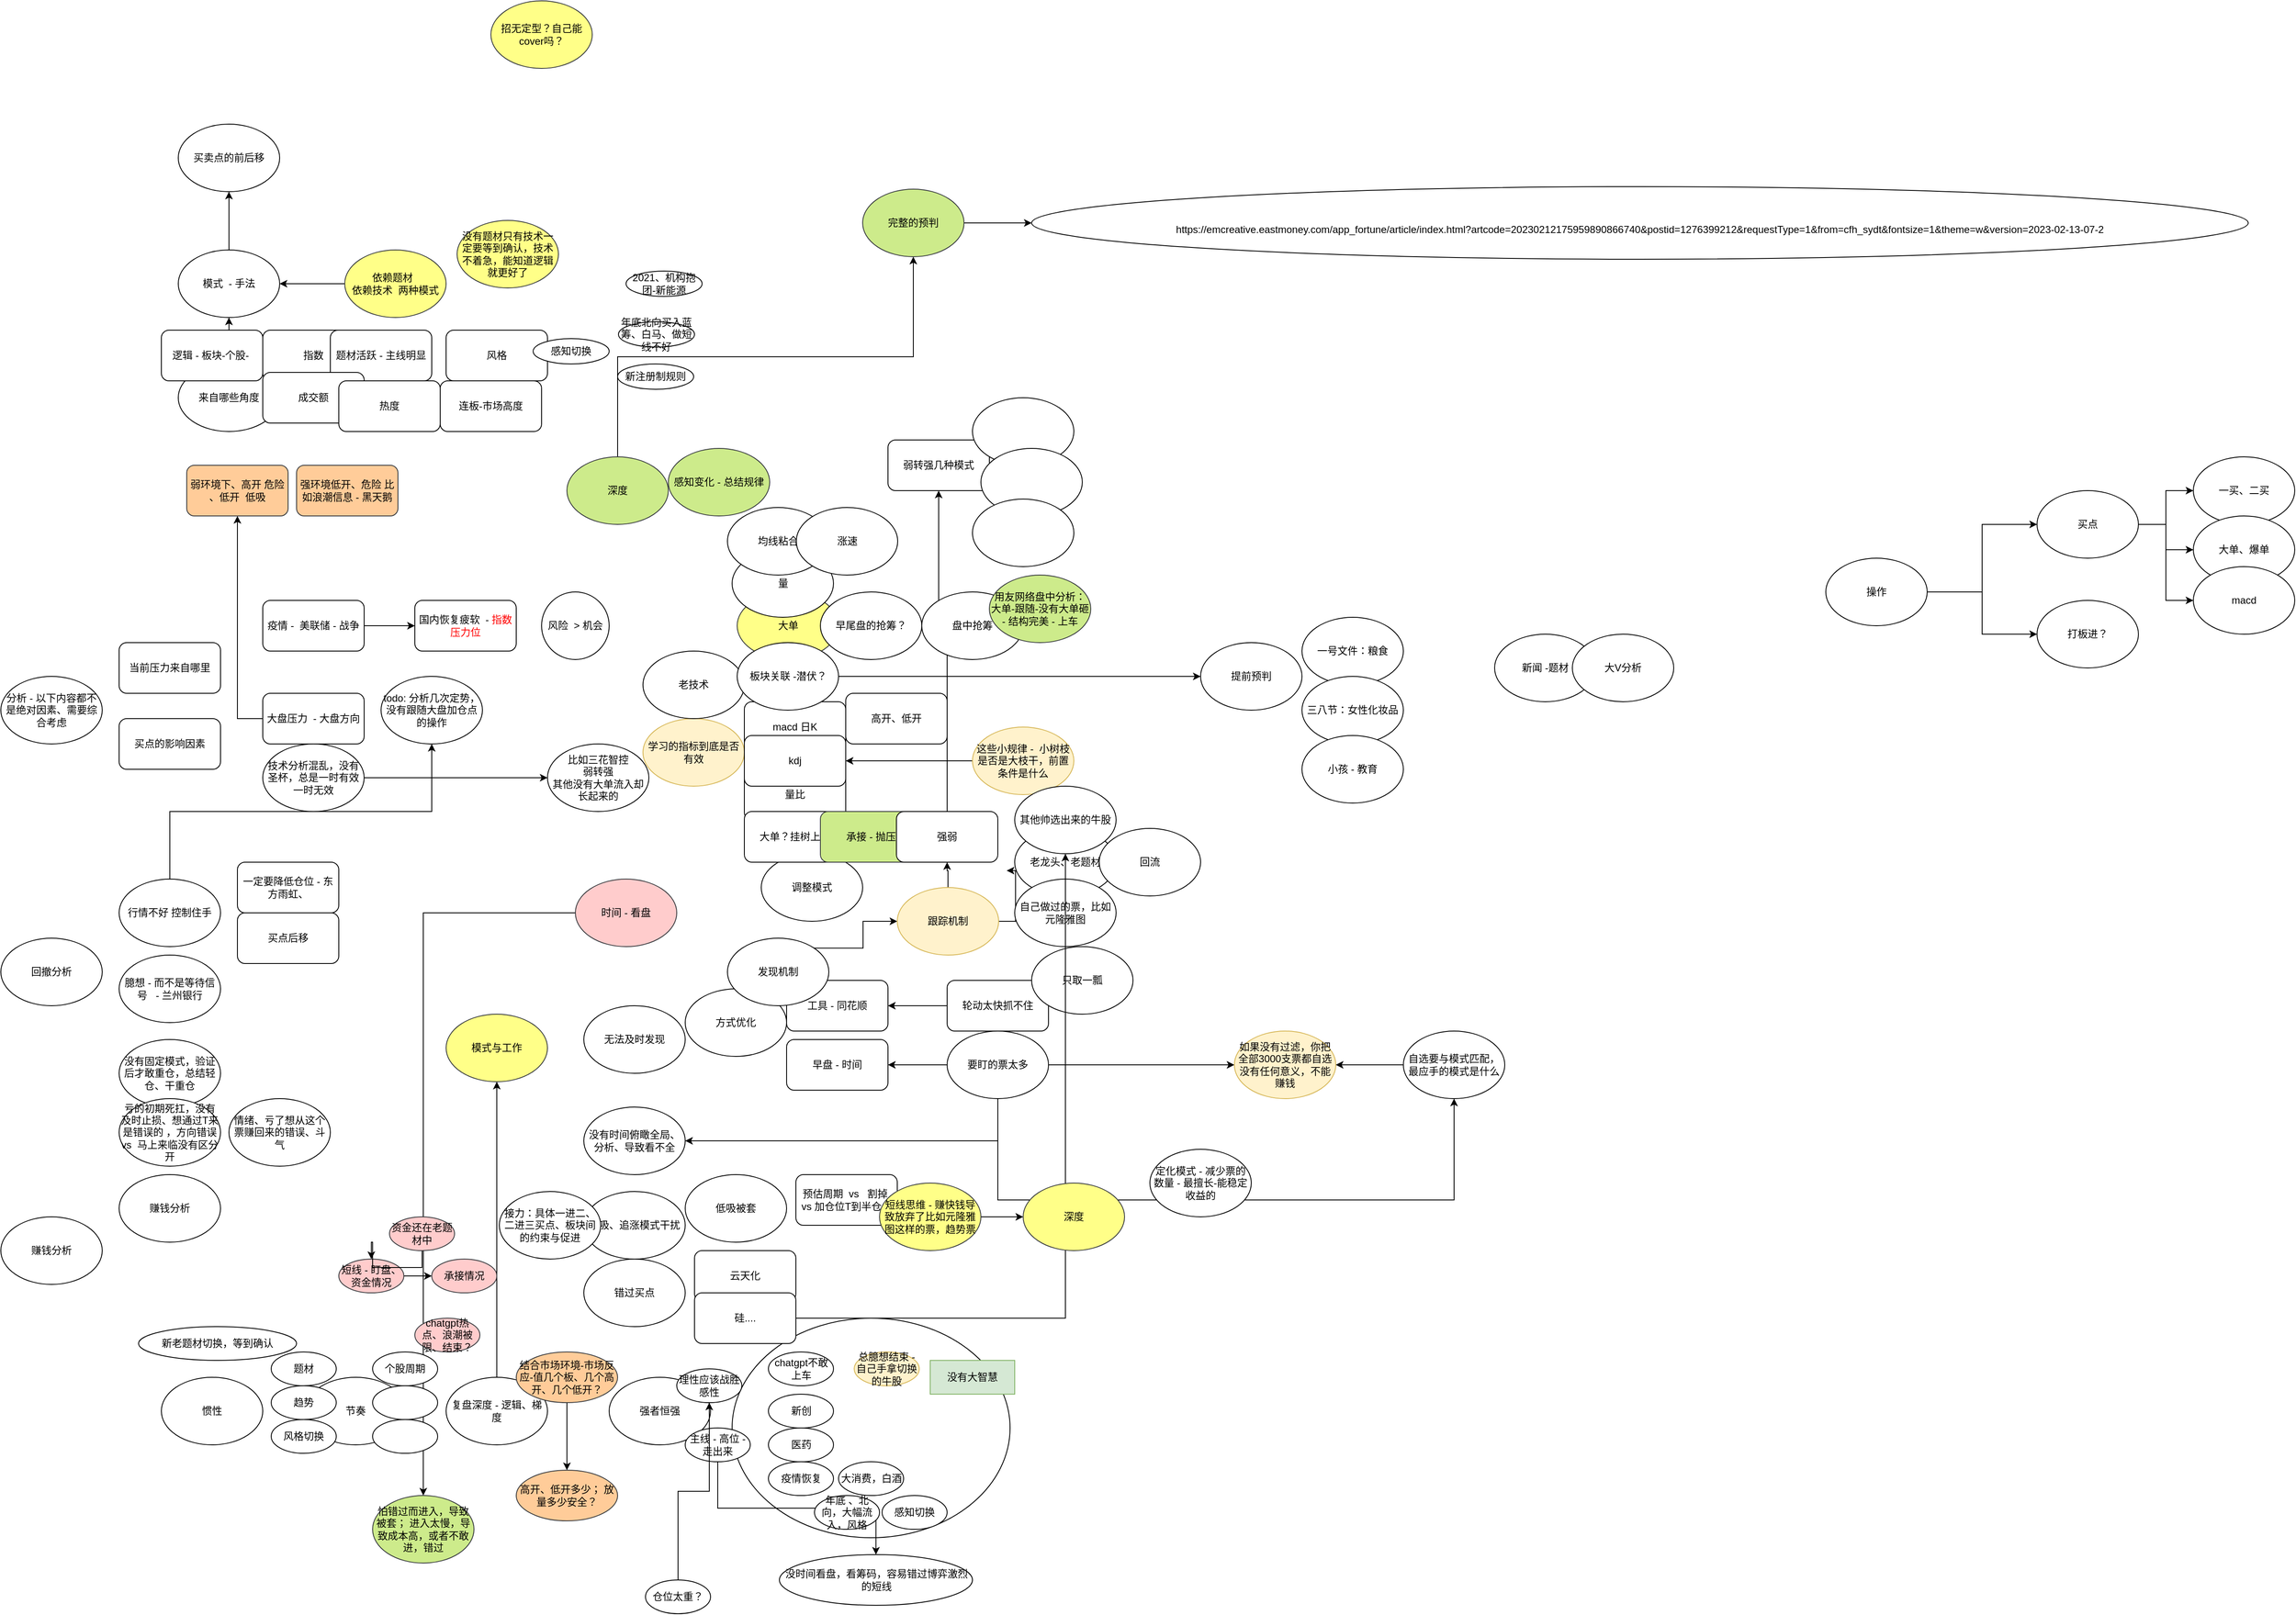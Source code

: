 <mxfile version="21.0.2" type="github">
  <diagram name="第 1 页" id="xATeJDS6ImTI5s4wcXWG">
    <mxGraphModel dx="1501" dy="1971" grid="1" gridSize="10" guides="1" tooltips="1" connect="1" arrows="1" fold="1" page="1" pageScale="1" pageWidth="827" pageHeight="1169" math="0" shadow="0">
      <root>
        <mxCell id="0" />
        <mxCell id="1" parent="0" />
        <mxCell id="1Og0T00IHUKX8OhshonG-95" value="" style="ellipse;whiteSpace=wrap;html=1;" vertex="1" parent="1">
          <mxGeometry x="1045.5" y="790" width="329" height="260" as="geometry" />
        </mxCell>
        <mxCell id="1Og0T00IHUKX8OhshonG-1" value="回撤分析" style="ellipse;whiteSpace=wrap;html=1;" vertex="1" parent="1">
          <mxGeometry x="180" y="340" width="120" height="80" as="geometry" />
        </mxCell>
        <mxCell id="1Og0T00IHUKX8OhshonG-2" value="赚钱分析" style="ellipse;whiteSpace=wrap;html=1;" vertex="1" parent="1">
          <mxGeometry x="180" y="670" width="120" height="80" as="geometry" />
        </mxCell>
        <mxCell id="1Og0T00IHUKX8OhshonG-31" style="edgeStyle=orthogonalEdgeStyle;rounded=0;orthogonalLoop=1;jettySize=auto;html=1;exitX=0.5;exitY=0;exitDx=0;exitDy=0;" edge="1" parent="1" source="1Og0T00IHUKX8OhshonG-3" target="1Og0T00IHUKX8OhshonG-30">
          <mxGeometry relative="1" as="geometry" />
        </mxCell>
        <mxCell id="1Og0T00IHUKX8OhshonG-3" value="行情不好 控制住手" style="ellipse;whiteSpace=wrap;html=1;" vertex="1" parent="1">
          <mxGeometry x="320" y="270" width="120" height="80" as="geometry" />
        </mxCell>
        <mxCell id="1Og0T00IHUKX8OhshonG-4" value="臆想 - 而不是等待信号&amp;nbsp; &amp;nbsp;- 兰州银行" style="ellipse;whiteSpace=wrap;html=1;" vertex="1" parent="1">
          <mxGeometry x="320" y="360" width="120" height="80" as="geometry" />
        </mxCell>
        <mxCell id="1Og0T00IHUKX8OhshonG-5" value="没有固定模式，验证后才敢重仓，总结轻仓、干重仓" style="ellipse;whiteSpace=wrap;html=1;" vertex="1" parent="1">
          <mxGeometry x="320" y="460" width="120" height="80" as="geometry" />
        </mxCell>
        <mxCell id="1Og0T00IHUKX8OhshonG-6" value="一定要降低仓位 - 东方雨虹、" style="rounded=1;whiteSpace=wrap;html=1;" vertex="1" parent="1">
          <mxGeometry x="460" y="250" width="120" height="60" as="geometry" />
        </mxCell>
        <mxCell id="1Og0T00IHUKX8OhshonG-7" value="买点后移" style="rounded=1;whiteSpace=wrap;html=1;" vertex="1" parent="1">
          <mxGeometry x="460" y="310" width="120" height="60" as="geometry" />
        </mxCell>
        <mxCell id="1Og0T00IHUKX8OhshonG-8" value="模式与工作" style="ellipse;whiteSpace=wrap;html=1;fillColor=#ffff88;strokeColor=#36393d;" vertex="1" parent="1">
          <mxGeometry x="707" y="430" width="120" height="80" as="geometry" />
        </mxCell>
        <mxCell id="1Og0T00IHUKX8OhshonG-148" style="edgeStyle=orthogonalEdgeStyle;rounded=0;orthogonalLoop=1;jettySize=auto;html=1;exitX=0;exitY=0.5;exitDx=0;exitDy=0;" edge="1" parent="1" source="1Og0T00IHUKX8OhshonG-9" target="1Og0T00IHUKX8OhshonG-147">
          <mxGeometry relative="1" as="geometry" />
        </mxCell>
        <mxCell id="1Og0T00IHUKX8OhshonG-9" value="时间 - 看盘" style="ellipse;whiteSpace=wrap;html=1;fillColor=#ffcccc;strokeColor=#36393d;" vertex="1" parent="1">
          <mxGeometry x="860" y="270" width="120" height="80" as="geometry" />
        </mxCell>
        <mxCell id="1Og0T00IHUKX8OhshonG-10" value="无法及时发现" style="ellipse;whiteSpace=wrap;html=1;" vertex="1" parent="1">
          <mxGeometry x="870" y="420" width="120" height="80" as="geometry" />
        </mxCell>
        <mxCell id="1Og0T00IHUKX8OhshonG-11" value="调整模式" style="ellipse;whiteSpace=wrap;html=1;" vertex="1" parent="1">
          <mxGeometry x="1080" y="240" width="120" height="80" as="geometry" />
        </mxCell>
        <mxCell id="1Og0T00IHUKX8OhshonG-12" value="方式优化" style="ellipse;whiteSpace=wrap;html=1;" vertex="1" parent="1">
          <mxGeometry x="990" y="400" width="120" height="80" as="geometry" />
        </mxCell>
        <mxCell id="1Og0T00IHUKX8OhshonG-13" value="工具 - 同花顺" style="rounded=1;whiteSpace=wrap;html=1;" vertex="1" parent="1">
          <mxGeometry x="1110" y="390" width="120" height="60" as="geometry" />
        </mxCell>
        <mxCell id="1Og0T00IHUKX8OhshonG-14" value="早盘 - 时间" style="rounded=1;whiteSpace=wrap;html=1;" vertex="1" parent="1">
          <mxGeometry x="1110" y="460" width="120" height="60" as="geometry" />
        </mxCell>
        <mxCell id="1Og0T00IHUKX8OhshonG-16" value="低吸、追涨模式干扰" style="ellipse;whiteSpace=wrap;html=1;" vertex="1" parent="1">
          <mxGeometry x="870" y="640" width="120" height="80" as="geometry" />
        </mxCell>
        <mxCell id="1Og0T00IHUKX8OhshonG-17" value="低吸被套" style="ellipse;whiteSpace=wrap;html=1;" vertex="1" parent="1">
          <mxGeometry x="990" y="620" width="120" height="80" as="geometry" />
        </mxCell>
        <mxCell id="1Og0T00IHUKX8OhshonG-18" value="预估周期&amp;nbsp; vs&amp;nbsp; &amp;nbsp;割掉&amp;nbsp; vs 加仓位T到半仓？" style="rounded=1;whiteSpace=wrap;html=1;" vertex="1" parent="1">
          <mxGeometry x="1121" y="620" width="120" height="60" as="geometry" />
        </mxCell>
        <mxCell id="1Og0T00IHUKX8OhshonG-19" value="赚钱分析" style="ellipse;whiteSpace=wrap;html=1;" vertex="1" parent="1">
          <mxGeometry x="320" y="620" width="120" height="80" as="geometry" />
        </mxCell>
        <mxCell id="1Og0T00IHUKX8OhshonG-20" value="分析 - 以下内容都不是绝对因素、需要综合考虑" style="ellipse;whiteSpace=wrap;html=1;" vertex="1" parent="1">
          <mxGeometry x="180" y="30" width="120" height="80" as="geometry" />
        </mxCell>
        <mxCell id="1Og0T00IHUKX8OhshonG-21" value="当前压力来自哪里" style="rounded=1;whiteSpace=wrap;html=1;" vertex="1" parent="1">
          <mxGeometry x="320" y="-10" width="120" height="60" as="geometry" />
        </mxCell>
        <mxCell id="1Og0T00IHUKX8OhshonG-24" style="edgeStyle=orthogonalEdgeStyle;rounded=0;orthogonalLoop=1;jettySize=auto;html=1;exitX=1;exitY=0.5;exitDx=0;exitDy=0;entryX=0;entryY=0.5;entryDx=0;entryDy=0;" edge="1" parent="1" source="1Og0T00IHUKX8OhshonG-22" target="1Og0T00IHUKX8OhshonG-23">
          <mxGeometry relative="1" as="geometry" />
        </mxCell>
        <mxCell id="1Og0T00IHUKX8OhshonG-22" value="疫情 -&amp;nbsp; 美联储 - 战争" style="rounded=1;whiteSpace=wrap;html=1;" vertex="1" parent="1">
          <mxGeometry x="490" y="-60" width="120" height="60" as="geometry" />
        </mxCell>
        <mxCell id="1Og0T00IHUKX8OhshonG-23" value="国内恢复疲软&amp;nbsp; - &lt;font color=&quot;#ff0000&quot;&gt;指数压力位&lt;/font&gt;" style="rounded=1;whiteSpace=wrap;html=1;" vertex="1" parent="1">
          <mxGeometry x="670" y="-60" width="120" height="60" as="geometry" />
        </mxCell>
        <mxCell id="1Og0T00IHUKX8OhshonG-26" value="风险&amp;nbsp; &amp;gt; 机会" style="ellipse;whiteSpace=wrap;html=1;aspect=fixed;" vertex="1" parent="1">
          <mxGeometry x="820" y="-70" width="80" height="80" as="geometry" />
        </mxCell>
        <mxCell id="1Og0T00IHUKX8OhshonG-27" value="买点的影响因素" style="rounded=1;whiteSpace=wrap;html=1;" vertex="1" parent="1">
          <mxGeometry x="320" y="80" width="120" height="60" as="geometry" />
        </mxCell>
        <mxCell id="1Og0T00IHUKX8OhshonG-109" style="edgeStyle=orthogonalEdgeStyle;rounded=0;orthogonalLoop=1;jettySize=auto;html=1;exitX=0;exitY=0.5;exitDx=0;exitDy=0;" edge="1" parent="1" source="1Og0T00IHUKX8OhshonG-29" target="1Og0T00IHUKX8OhshonG-108">
          <mxGeometry relative="1" as="geometry" />
        </mxCell>
        <mxCell id="1Og0T00IHUKX8OhshonG-29" value="大盘压力&amp;nbsp; - 大盘方向" style="rounded=1;whiteSpace=wrap;html=1;" vertex="1" parent="1">
          <mxGeometry x="490" y="50" width="120" height="60" as="geometry" />
        </mxCell>
        <mxCell id="1Og0T00IHUKX8OhshonG-30" value="todo: 分析几次定势，没有跟随大盘加仓点的操作" style="ellipse;whiteSpace=wrap;html=1;" vertex="1" parent="1">
          <mxGeometry x="630" y="30" width="120" height="80" as="geometry" />
        </mxCell>
        <mxCell id="1Og0T00IHUKX8OhshonG-32" value="惯性" style="ellipse;whiteSpace=wrap;html=1;" vertex="1" parent="1">
          <mxGeometry x="370" y="860" width="120" height="80" as="geometry" />
        </mxCell>
        <mxCell id="1Og0T00IHUKX8OhshonG-33" value="节奏" style="ellipse;whiteSpace=wrap;html=1;" vertex="1" parent="1">
          <mxGeometry x="540" y="860" width="120" height="80" as="geometry" />
        </mxCell>
        <mxCell id="1Og0T00IHUKX8OhshonG-35" style="edgeStyle=orthogonalEdgeStyle;rounded=0;orthogonalLoop=1;jettySize=auto;html=1;exitX=0.5;exitY=0;exitDx=0;exitDy=0;" edge="1" parent="1" source="1Og0T00IHUKX8OhshonG-34" target="1Og0T00IHUKX8OhshonG-8">
          <mxGeometry relative="1" as="geometry" />
        </mxCell>
        <mxCell id="1Og0T00IHUKX8OhshonG-34" value="复盘深度 - 逻辑、梯度" style="ellipse;whiteSpace=wrap;html=1;" vertex="1" parent="1">
          <mxGeometry x="707" y="860" width="120" height="80" as="geometry" />
        </mxCell>
        <mxCell id="1Og0T00IHUKX8OhshonG-37" style="edgeStyle=orthogonalEdgeStyle;rounded=0;orthogonalLoop=1;jettySize=auto;html=1;exitX=0;exitY=0.5;exitDx=0;exitDy=0;" edge="1" parent="1" source="1Og0T00IHUKX8OhshonG-36" target="1Og0T00IHUKX8OhshonG-13">
          <mxGeometry relative="1" as="geometry" />
        </mxCell>
        <mxCell id="1Og0T00IHUKX8OhshonG-36" value="轮动太快抓不住" style="rounded=1;whiteSpace=wrap;html=1;" vertex="1" parent="1">
          <mxGeometry x="1300" y="390" width="120" height="60" as="geometry" />
        </mxCell>
        <mxCell id="1Og0T00IHUKX8OhshonG-38" value="只取一瓢" style="ellipse;whiteSpace=wrap;html=1;" vertex="1" parent="1">
          <mxGeometry x="1400" y="350" width="120" height="80" as="geometry" />
        </mxCell>
        <mxCell id="1Og0T00IHUKX8OhshonG-39" value="强者恒强" style="ellipse;whiteSpace=wrap;html=1;" vertex="1" parent="1">
          <mxGeometry x="900" y="860" width="120" height="80" as="geometry" />
        </mxCell>
        <mxCell id="1Og0T00IHUKX8OhshonG-41" value="题材" style="ellipse;whiteSpace=wrap;html=1;" vertex="1" parent="1">
          <mxGeometry x="500" y="830" width="77" height="40" as="geometry" />
        </mxCell>
        <mxCell id="1Og0T00IHUKX8OhshonG-42" value="趋势" style="ellipse;whiteSpace=wrap;html=1;" vertex="1" parent="1">
          <mxGeometry x="500" y="870" width="77" height="40" as="geometry" />
        </mxCell>
        <mxCell id="1Og0T00IHUKX8OhshonG-43" value="风格切换" style="ellipse;whiteSpace=wrap;html=1;" vertex="1" parent="1">
          <mxGeometry x="500" y="910" width="77" height="40" as="geometry" />
        </mxCell>
        <mxCell id="1Og0T00IHUKX8OhshonG-44" value="个股周期" style="ellipse;whiteSpace=wrap;html=1;" vertex="1" parent="1">
          <mxGeometry x="620" y="830" width="77" height="40" as="geometry" />
        </mxCell>
        <mxCell id="1Og0T00IHUKX8OhshonG-45" value="" style="ellipse;whiteSpace=wrap;html=1;" vertex="1" parent="1">
          <mxGeometry x="620" y="870" width="77" height="40" as="geometry" />
        </mxCell>
        <mxCell id="1Og0T00IHUKX8OhshonG-46" value="" style="ellipse;whiteSpace=wrap;html=1;" vertex="1" parent="1">
          <mxGeometry x="620" y="910" width="77" height="40" as="geometry" />
        </mxCell>
        <mxCell id="1Og0T00IHUKX8OhshonG-47" value="没有时间俯瞰全局、分析、导致看不全" style="ellipse;whiteSpace=wrap;html=1;" vertex="1" parent="1">
          <mxGeometry x="870" y="540" width="120" height="80" as="geometry" />
        </mxCell>
        <mxCell id="1Og0T00IHUKX8OhshonG-48" value="亏的初期死扛，没有及时止损、想通过T来是错误的 ，方向错误 vs&amp;nbsp; 马上来临没有区分开" style="ellipse;whiteSpace=wrap;html=1;" vertex="1" parent="1">
          <mxGeometry x="320" y="530" width="120" height="80" as="geometry" />
        </mxCell>
        <mxCell id="1Og0T00IHUKX8OhshonG-49" value="情绪、亏了想从这个票赚回来的错误、斗气" style="ellipse;whiteSpace=wrap;html=1;" vertex="1" parent="1">
          <mxGeometry x="450" y="530" width="120" height="80" as="geometry" />
        </mxCell>
        <mxCell id="1Og0T00IHUKX8OhshonG-54" style="edgeStyle=orthogonalEdgeStyle;rounded=0;orthogonalLoop=1;jettySize=auto;html=1;exitX=1;exitY=0.5;exitDx=0;exitDy=0;" edge="1" parent="1" source="1Og0T00IHUKX8OhshonG-52" target="1Og0T00IHUKX8OhshonG-53">
          <mxGeometry relative="1" as="geometry" />
        </mxCell>
        <mxCell id="1Og0T00IHUKX8OhshonG-52" value="技术分析混乱，没有圣杯，总是一时有效一时无效" style="ellipse;whiteSpace=wrap;html=1;" vertex="1" parent="1">
          <mxGeometry x="490" y="110" width="120" height="80" as="geometry" />
        </mxCell>
        <mxCell id="1Og0T00IHUKX8OhshonG-53" value="比如三花智控&lt;br&gt;弱转强&lt;br&gt;其他没有大单流入却长起来的" style="ellipse;whiteSpace=wrap;html=1;" vertex="1" parent="1">
          <mxGeometry x="827" y="110" width="120" height="80" as="geometry" />
        </mxCell>
        <mxCell id="1Og0T00IHUKX8OhshonG-57" style="edgeStyle=orthogonalEdgeStyle;rounded=0;orthogonalLoop=1;jettySize=auto;html=1;exitX=0;exitY=0.5;exitDx=0;exitDy=0;" edge="1" parent="1" source="1Og0T00IHUKX8OhshonG-56" target="1Og0T00IHUKX8OhshonG-14">
          <mxGeometry relative="1" as="geometry" />
        </mxCell>
        <mxCell id="1Og0T00IHUKX8OhshonG-58" style="edgeStyle=orthogonalEdgeStyle;rounded=0;orthogonalLoop=1;jettySize=auto;html=1;exitX=0.5;exitY=1;exitDx=0;exitDy=0;entryX=1;entryY=0.5;entryDx=0;entryDy=0;" edge="1" parent="1" source="1Og0T00IHUKX8OhshonG-56" target="1Og0T00IHUKX8OhshonG-47">
          <mxGeometry relative="1" as="geometry" />
        </mxCell>
        <mxCell id="1Og0T00IHUKX8OhshonG-63" style="edgeStyle=orthogonalEdgeStyle;rounded=0;orthogonalLoop=1;jettySize=auto;html=1;exitX=1;exitY=0.5;exitDx=0;exitDy=0;" edge="1" parent="1" source="1Og0T00IHUKX8OhshonG-56" target="1Og0T00IHUKX8OhshonG-60">
          <mxGeometry relative="1" as="geometry" />
        </mxCell>
        <mxCell id="1Og0T00IHUKX8OhshonG-65" style="edgeStyle=orthogonalEdgeStyle;rounded=0;orthogonalLoop=1;jettySize=auto;html=1;exitX=0.5;exitY=1;exitDx=0;exitDy=0;entryX=0.5;entryY=1;entryDx=0;entryDy=0;" edge="1" parent="1" source="1Og0T00IHUKX8OhshonG-56" target="1Og0T00IHUKX8OhshonG-61">
          <mxGeometry relative="1" as="geometry">
            <Array as="points">
              <mxPoint x="1360" y="650" />
              <mxPoint x="1900" y="650" />
            </Array>
          </mxGeometry>
        </mxCell>
        <mxCell id="1Og0T00IHUKX8OhshonG-56" value="要盯的票太多" style="ellipse;whiteSpace=wrap;html=1;" vertex="1" parent="1">
          <mxGeometry x="1300" y="450" width="120" height="80" as="geometry" />
        </mxCell>
        <mxCell id="1Og0T00IHUKX8OhshonG-60" value="如果没有过滤，你把全部3000支票都自选没有任何意义，不能赚钱" style="ellipse;whiteSpace=wrap;html=1;strokeColor=#d6b656;fillColor=#fff2cc;" vertex="1" parent="1">
          <mxGeometry x="1640" y="450" width="120" height="80" as="geometry" />
        </mxCell>
        <mxCell id="1Og0T00IHUKX8OhshonG-62" style="edgeStyle=orthogonalEdgeStyle;rounded=0;orthogonalLoop=1;jettySize=auto;html=1;exitX=0;exitY=0.5;exitDx=0;exitDy=0;" edge="1" parent="1" source="1Og0T00IHUKX8OhshonG-61" target="1Og0T00IHUKX8OhshonG-60">
          <mxGeometry relative="1" as="geometry" />
        </mxCell>
        <mxCell id="1Og0T00IHUKX8OhshonG-61" value="自选要与模式匹配，最应手的模式是什么" style="ellipse;whiteSpace=wrap;html=1;" vertex="1" parent="1">
          <mxGeometry x="1840" y="450" width="120" height="80" as="geometry" />
        </mxCell>
        <mxCell id="1Og0T00IHUKX8OhshonG-68" value="定化模式 - 减少票的数量 - 最擅长-能稳定收益的" style="ellipse;whiteSpace=wrap;html=1;" vertex="1" parent="1">
          <mxGeometry x="1540" y="590" width="120" height="80" as="geometry" />
        </mxCell>
        <mxCell id="1Og0T00IHUKX8OhshonG-69" value="学习的指标到底是否有效" style="ellipse;whiteSpace=wrap;html=1;fillColor=#fff2cc;strokeColor=#d6b656;" vertex="1" parent="1">
          <mxGeometry x="940" y="80" width="120" height="80" as="geometry" />
        </mxCell>
        <mxCell id="1Og0T00IHUKX8OhshonG-70" value="macd 日K" style="rounded=1;whiteSpace=wrap;html=1;" vertex="1" parent="1">
          <mxGeometry x="1060" y="60" width="120" height="60" as="geometry" />
        </mxCell>
        <mxCell id="1Og0T00IHUKX8OhshonG-71" value="量比" style="rounded=1;whiteSpace=wrap;html=1;" vertex="1" parent="1">
          <mxGeometry x="1060" y="140" width="120" height="60" as="geometry" />
        </mxCell>
        <mxCell id="1Og0T00IHUKX8OhshonG-72" value="kdj" style="rounded=1;whiteSpace=wrap;html=1;" vertex="1" parent="1">
          <mxGeometry x="1060" y="100" width="120" height="60" as="geometry" />
        </mxCell>
        <mxCell id="1Og0T00IHUKX8OhshonG-74" style="edgeStyle=orthogonalEdgeStyle;rounded=0;orthogonalLoop=1;jettySize=auto;html=1;exitX=0;exitY=0.5;exitDx=0;exitDy=0;" edge="1" parent="1" source="1Og0T00IHUKX8OhshonG-73" target="1Og0T00IHUKX8OhshonG-72">
          <mxGeometry relative="1" as="geometry" />
        </mxCell>
        <mxCell id="1Og0T00IHUKX8OhshonG-73" value="这些小规律 -&amp;nbsp; 小树枝 是否是大枝干，前置条件是什么" style="ellipse;whiteSpace=wrap;html=1;fillColor=#fff2cc;strokeColor=#d6b656;" vertex="1" parent="1">
          <mxGeometry x="1330" y="90" width="120" height="80" as="geometry" />
        </mxCell>
        <mxCell id="1Og0T00IHUKX8OhshonG-75" value="理性应该战胜感性" style="ellipse;whiteSpace=wrap;html=1;" vertex="1" parent="1">
          <mxGeometry x="980" y="850" width="77" height="40" as="geometry" />
        </mxCell>
        <mxCell id="1Og0T00IHUKX8OhshonG-76" value="chatgpt不敢上车" style="ellipse;whiteSpace=wrap;html=1;" vertex="1" parent="1">
          <mxGeometry x="1088.5" y="830" width="77" height="40" as="geometry" />
        </mxCell>
        <mxCell id="1Og0T00IHUKX8OhshonG-77" value="总臆想结束 - 自己手拿切换的牛股" style="ellipse;whiteSpace=wrap;html=1;fillColor=#fff2cc;strokeColor=#d6b656;" vertex="1" parent="1">
          <mxGeometry x="1190" y="830" width="77" height="40" as="geometry" />
        </mxCell>
        <mxCell id="1Og0T00IHUKX8OhshonG-78" value="新创" style="ellipse;whiteSpace=wrap;html=1;" vertex="1" parent="1">
          <mxGeometry x="1088.5" y="880" width="77" height="40" as="geometry" />
        </mxCell>
        <mxCell id="1Og0T00IHUKX8OhshonG-81" style="edgeStyle=orthogonalEdgeStyle;rounded=0;orthogonalLoop=1;jettySize=auto;html=1;exitX=1;exitY=0;exitDx=0;exitDy=0;" edge="1" parent="1" source="1Og0T00IHUKX8OhshonG-79" target="1Og0T00IHUKX8OhshonG-80">
          <mxGeometry relative="1" as="geometry" />
        </mxCell>
        <mxCell id="1Og0T00IHUKX8OhshonG-79" value="发现机制" style="ellipse;whiteSpace=wrap;html=1;" vertex="1" parent="1">
          <mxGeometry x="1040" y="340" width="120" height="80" as="geometry" />
        </mxCell>
        <mxCell id="1Og0T00IHUKX8OhshonG-84" style="edgeStyle=orthogonalEdgeStyle;rounded=0;orthogonalLoop=1;jettySize=auto;html=1;exitX=1;exitY=0.5;exitDx=0;exitDy=0;" edge="1" parent="1" source="1Og0T00IHUKX8OhshonG-80">
          <mxGeometry relative="1" as="geometry">
            <mxPoint x="1370" y="260" as="targetPoint" />
          </mxGeometry>
        </mxCell>
        <mxCell id="1Og0T00IHUKX8OhshonG-129" value="" style="edgeStyle=orthogonalEdgeStyle;rounded=0;orthogonalLoop=1;jettySize=auto;html=1;" edge="1" parent="1" source="1Og0T00IHUKX8OhshonG-80" target="1Og0T00IHUKX8OhshonG-100">
          <mxGeometry relative="1" as="geometry" />
        </mxCell>
        <mxCell id="1Og0T00IHUKX8OhshonG-80" value="跟踪机制" style="ellipse;whiteSpace=wrap;html=1;fillColor=#fff2cc;strokeColor=#d6b656;" vertex="1" parent="1">
          <mxGeometry x="1241" y="280" width="120" height="80" as="geometry" />
        </mxCell>
        <mxCell id="1Og0T00IHUKX8OhshonG-82" value="老龙头、老题材" style="ellipse;whiteSpace=wrap;html=1;" vertex="1" parent="1">
          <mxGeometry x="1380" y="210" width="120" height="80" as="geometry" />
        </mxCell>
        <mxCell id="1Og0T00IHUKX8OhshonG-83" value="自己做过的票，比如元隆雅图" style="ellipse;whiteSpace=wrap;html=1;" vertex="1" parent="1">
          <mxGeometry x="1380" y="270" width="120" height="80" as="geometry" />
        </mxCell>
        <mxCell id="1Og0T00IHUKX8OhshonG-85" value="错过买点" style="ellipse;whiteSpace=wrap;html=1;" vertex="1" parent="1">
          <mxGeometry x="870" y="720" width="120" height="80" as="geometry" />
        </mxCell>
        <mxCell id="1Og0T00IHUKX8OhshonG-89" style="edgeStyle=orthogonalEdgeStyle;rounded=0;orthogonalLoop=1;jettySize=auto;html=1;exitX=1;exitY=1;exitDx=0;exitDy=0;" edge="1" parent="1" source="1Og0T00IHUKX8OhshonG-86" target="1Og0T00IHUKX8OhshonG-88">
          <mxGeometry relative="1" as="geometry" />
        </mxCell>
        <mxCell id="1Og0T00IHUKX8OhshonG-86" value="云天化" style="rounded=1;whiteSpace=wrap;html=1;" vertex="1" parent="1">
          <mxGeometry x="1001" y="710" width="120" height="60" as="geometry" />
        </mxCell>
        <mxCell id="1Og0T00IHUKX8OhshonG-87" value="硅...." style="rounded=1;whiteSpace=wrap;html=1;" vertex="1" parent="1">
          <mxGeometry x="1001" y="760" width="120" height="60" as="geometry" />
        </mxCell>
        <mxCell id="1Og0T00IHUKX8OhshonG-88" value="其他帅选出来的牛股" style="ellipse;whiteSpace=wrap;html=1;" vertex="1" parent="1">
          <mxGeometry x="1380" y="160" width="120" height="80" as="geometry" />
        </mxCell>
        <mxCell id="1Og0T00IHUKX8OhshonG-90" value="大单？挂树上？" style="rounded=1;whiteSpace=wrap;html=1;" vertex="1" parent="1">
          <mxGeometry x="1060" y="190" width="120" height="60" as="geometry" />
        </mxCell>
        <mxCell id="1Og0T00IHUKX8OhshonG-91" value="承接 - 抛压" style="rounded=1;whiteSpace=wrap;html=1;fillColor=#cdeb8b;strokeColor=#36393d;" vertex="1" parent="1">
          <mxGeometry x="1150" y="190" width="120" height="60" as="geometry" />
        </mxCell>
        <mxCell id="1Og0T00IHUKX8OhshonG-92" value="医药" style="ellipse;whiteSpace=wrap;html=1;" vertex="1" parent="1">
          <mxGeometry x="1088.5" y="920" width="77" height="40" as="geometry" />
        </mxCell>
        <mxCell id="1Og0T00IHUKX8OhshonG-93" value="疫情恢复" style="ellipse;whiteSpace=wrap;html=1;" vertex="1" parent="1">
          <mxGeometry x="1088.5" y="960" width="77" height="40" as="geometry" />
        </mxCell>
        <mxCell id="1Og0T00IHUKX8OhshonG-94" value="大消费，白酒" style="ellipse;whiteSpace=wrap;html=1;" vertex="1" parent="1">
          <mxGeometry x="1171.5" y="960" width="77" height="40" as="geometry" />
        </mxCell>
        <mxCell id="1Og0T00IHUKX8OhshonG-96" value="没有大智慧" style="text;html=1;strokeColor=#82b366;fillColor=#d5e8d4;align=center;verticalAlign=middle;whiteSpace=wrap;rounded=0;" vertex="1" parent="1">
          <mxGeometry x="1280" y="840" width="100" height="40" as="geometry" />
        </mxCell>
        <mxCell id="1Og0T00IHUKX8OhshonG-97" value="老技术" style="ellipse;whiteSpace=wrap;html=1;" vertex="1" parent="1">
          <mxGeometry x="940" width="120" height="80" as="geometry" />
        </mxCell>
        <mxCell id="1Og0T00IHUKX8OhshonG-98" value="大单" style="ellipse;whiteSpace=wrap;html=1;fillColor=#ffff88;strokeColor=#36393d;" vertex="1" parent="1">
          <mxGeometry x="1051.5" y="-70" width="120" height="80" as="geometry" />
        </mxCell>
        <mxCell id="1Og0T00IHUKX8OhshonG-156" style="edgeStyle=orthogonalEdgeStyle;rounded=0;orthogonalLoop=1;jettySize=auto;html=1;exitX=1;exitY=0.5;exitDx=0;exitDy=0;" edge="1" parent="1" source="1Og0T00IHUKX8OhshonG-99" target="1Og0T00IHUKX8OhshonG-155">
          <mxGeometry relative="1" as="geometry" />
        </mxCell>
        <mxCell id="1Og0T00IHUKX8OhshonG-99" value="板块关联 -潜伏？" style="ellipse;whiteSpace=wrap;html=1;" vertex="1" parent="1">
          <mxGeometry x="1051.5" y="-10" width="120" height="80" as="geometry" />
        </mxCell>
        <mxCell id="1Og0T00IHUKX8OhshonG-139" style="edgeStyle=orthogonalEdgeStyle;rounded=0;orthogonalLoop=1;jettySize=auto;html=1;exitX=0.5;exitY=0;exitDx=0;exitDy=0;" edge="1" parent="1" source="1Og0T00IHUKX8OhshonG-100" target="1Og0T00IHUKX8OhshonG-138">
          <mxGeometry relative="1" as="geometry" />
        </mxCell>
        <mxCell id="1Og0T00IHUKX8OhshonG-100" value="强弱" style="rounded=1;whiteSpace=wrap;html=1;" vertex="1" parent="1">
          <mxGeometry x="1240" y="190" width="120" height="60" as="geometry" />
        </mxCell>
        <mxCell id="1Og0T00IHUKX8OhshonG-154" style="edgeStyle=orthogonalEdgeStyle;rounded=0;orthogonalLoop=1;jettySize=auto;html=1;exitX=0.5;exitY=0;exitDx=0;exitDy=0;entryX=0.5;entryY=1;entryDx=0;entryDy=0;" edge="1" parent="1" source="1Og0T00IHUKX8OhshonG-101" target="1Og0T00IHUKX8OhshonG-151">
          <mxGeometry relative="1" as="geometry" />
        </mxCell>
        <mxCell id="1Og0T00IHUKX8OhshonG-101" value="深度" style="ellipse;whiteSpace=wrap;html=1;fillColor=#cdeb8b;strokeColor=#36393d;" vertex="1" parent="1">
          <mxGeometry x="850" y="-230" width="120" height="80" as="geometry" />
        </mxCell>
        <mxCell id="1Og0T00IHUKX8OhshonG-185" style="edgeStyle=orthogonalEdgeStyle;rounded=0;orthogonalLoop=1;jettySize=auto;html=1;exitX=0.5;exitY=1;exitDx=0;exitDy=0;" edge="1" parent="1" source="1Og0T00IHUKX8OhshonG-102" target="1Og0T00IHUKX8OhshonG-184">
          <mxGeometry relative="1" as="geometry" />
        </mxCell>
        <mxCell id="1Og0T00IHUKX8OhshonG-102" value="主线 - 高位 - 走出来" style="ellipse;whiteSpace=wrap;html=1;" vertex="1" parent="1">
          <mxGeometry x="990" y="920" width="77" height="40" as="geometry" />
        </mxCell>
        <mxCell id="1Og0T00IHUKX8OhshonG-188" style="edgeStyle=orthogonalEdgeStyle;rounded=0;orthogonalLoop=1;jettySize=auto;html=1;exitX=0.5;exitY=1;exitDx=0;exitDy=0;" edge="1" parent="1" source="1Og0T00IHUKX8OhshonG-103" target="1Og0T00IHUKX8OhshonG-186">
          <mxGeometry relative="1" as="geometry" />
        </mxCell>
        <mxCell id="1Og0T00IHUKX8OhshonG-103" value="结合市场环境-市场反应-值几个板、几个高开、几个低开？" style="ellipse;whiteSpace=wrap;html=1;fillColor=#ffcc99;strokeColor=#36393d;" vertex="1" parent="1">
          <mxGeometry x="790" y="830" width="120" height="60" as="geometry" />
        </mxCell>
        <mxCell id="1Og0T00IHUKX8OhshonG-104" value="高开、低开" style="rounded=1;whiteSpace=wrap;html=1;" vertex="1" parent="1">
          <mxGeometry x="1180" y="50" width="120" height="60" as="geometry" />
        </mxCell>
        <mxCell id="1Og0T00IHUKX8OhshonG-107" style="edgeStyle=orthogonalEdgeStyle;rounded=0;orthogonalLoop=1;jettySize=auto;html=1;exitX=1;exitY=0.5;exitDx=0;exitDy=0;" edge="1" parent="1" source="1Og0T00IHUKX8OhshonG-105" target="1Og0T00IHUKX8OhshonG-106">
          <mxGeometry relative="1" as="geometry" />
        </mxCell>
        <mxCell id="1Og0T00IHUKX8OhshonG-105" value="短线思维 - 赚快钱导致放弃了比如元隆雅图这样的票，趋势票" style="ellipse;whiteSpace=wrap;html=1;fillColor=#ffff88;strokeColor=#36393d;" vertex="1" parent="1">
          <mxGeometry x="1220" y="630" width="120" height="80" as="geometry" />
        </mxCell>
        <mxCell id="1Og0T00IHUKX8OhshonG-106" value="深度" style="ellipse;whiteSpace=wrap;html=1;fillColor=#ffff88;strokeColor=#36393d;" vertex="1" parent="1">
          <mxGeometry x="1390" y="630" width="120" height="80" as="geometry" />
        </mxCell>
        <mxCell id="1Og0T00IHUKX8OhshonG-108" value="弱环境下、高开 危险 、低开&amp;nbsp; 低吸" style="rounded=1;whiteSpace=wrap;html=1;fillColor=#ffcc99;strokeColor=#36393d;" vertex="1" parent="1">
          <mxGeometry x="400" y="-220" width="120" height="60" as="geometry" />
        </mxCell>
        <mxCell id="1Og0T00IHUKX8OhshonG-110" value="强环境低开、危险 比如浪潮信息 - 黑天鹅" style="rounded=1;whiteSpace=wrap;html=1;fillColor=#ffcc99;strokeColor=#36393d;" vertex="1" parent="1">
          <mxGeometry x="530" y="-220" width="120" height="60" as="geometry" />
        </mxCell>
        <mxCell id="1Og0T00IHUKX8OhshonG-133" style="edgeStyle=orthogonalEdgeStyle;rounded=0;orthogonalLoop=1;jettySize=auto;html=1;exitX=0.5;exitY=0;exitDx=0;exitDy=0;" edge="1" parent="1" source="1Og0T00IHUKX8OhshonG-111" target="1Og0T00IHUKX8OhshonG-132">
          <mxGeometry relative="1" as="geometry" />
        </mxCell>
        <mxCell id="1Og0T00IHUKX8OhshonG-111" value="来自哪些角度" style="ellipse;whiteSpace=wrap;html=1;" vertex="1" parent="1">
          <mxGeometry x="390" y="-340" width="120" height="80" as="geometry" />
        </mxCell>
        <mxCell id="1Og0T00IHUKX8OhshonG-112" value="指数" style="rounded=1;whiteSpace=wrap;html=1;" vertex="1" parent="1">
          <mxGeometry x="490" y="-380" width="120" height="60" as="geometry" />
        </mxCell>
        <mxCell id="1Og0T00IHUKX8OhshonG-113" value="题材活跃 - 主线明显" style="rounded=1;whiteSpace=wrap;html=1;" vertex="1" parent="1">
          <mxGeometry x="570" y="-380" width="120" height="60" as="geometry" />
        </mxCell>
        <mxCell id="1Og0T00IHUKX8OhshonG-114" value="风格" style="rounded=1;whiteSpace=wrap;html=1;" vertex="1" parent="1">
          <mxGeometry x="707" y="-380" width="120" height="60" as="geometry" />
        </mxCell>
        <mxCell id="1Og0T00IHUKX8OhshonG-115" value="年底 、北向，大幅流入，风格" style="ellipse;whiteSpace=wrap;html=1;" vertex="1" parent="1">
          <mxGeometry x="1143" y="1000" width="77" height="40" as="geometry" />
        </mxCell>
        <mxCell id="1Og0T00IHUKX8OhshonG-116" value="感知切换" style="ellipse;whiteSpace=wrap;html=1;" vertex="1" parent="1">
          <mxGeometry x="1223" y="1000" width="77" height="40" as="geometry" />
        </mxCell>
        <mxCell id="1Og0T00IHUKX8OhshonG-117" value="感知切换" style="ellipse;whiteSpace=wrap;html=1;" vertex="1" parent="1">
          <mxGeometry x="810" y="-370" width="90" height="30" as="geometry" />
        </mxCell>
        <mxCell id="1Og0T00IHUKX8OhshonG-118" value="年底北向买入蓝筹、白马、做短线不好" style="ellipse;whiteSpace=wrap;html=1;" vertex="1" parent="1">
          <mxGeometry x="911" y="-390" width="90" height="30" as="geometry" />
        </mxCell>
        <mxCell id="1Og0T00IHUKX8OhshonG-119" value="新注册制规则" style="ellipse;whiteSpace=wrap;html=1;" vertex="1" parent="1">
          <mxGeometry x="910" y="-340" width="90" height="30" as="geometry" />
        </mxCell>
        <mxCell id="1Og0T00IHUKX8OhshonG-120" value="成交额" style="rounded=1;whiteSpace=wrap;html=1;" vertex="1" parent="1">
          <mxGeometry x="490" y="-330" width="120" height="60" as="geometry" />
        </mxCell>
        <mxCell id="1Og0T00IHUKX8OhshonG-121" value="热度" style="rounded=1;whiteSpace=wrap;html=1;" vertex="1" parent="1">
          <mxGeometry x="580" y="-320" width="120" height="60" as="geometry" />
        </mxCell>
        <mxCell id="1Og0T00IHUKX8OhshonG-122" value="连板-市场高度" style="rounded=1;whiteSpace=wrap;html=1;" vertex="1" parent="1">
          <mxGeometry x="700" y="-320" width="120" height="60" as="geometry" />
        </mxCell>
        <mxCell id="1Og0T00IHUKX8OhshonG-123" value="2021、机构抱团-新能源" style="ellipse;whiteSpace=wrap;html=1;" vertex="1" parent="1">
          <mxGeometry x="920" y="-450" width="90" height="30" as="geometry" />
        </mxCell>
        <mxCell id="1Og0T00IHUKX8OhshonG-124" value="感知变化 - 总结规律" style="ellipse;whiteSpace=wrap;html=1;fillColor=#cdeb8b;strokeColor=#36393d;" vertex="1" parent="1">
          <mxGeometry x="970" y="-240" width="120" height="80" as="geometry" />
        </mxCell>
        <mxCell id="1Og0T00IHUKX8OhshonG-125" value="早尾盘的抢筹？" style="ellipse;whiteSpace=wrap;html=1;" vertex="1" parent="1">
          <mxGeometry x="1150" y="-70" width="120" height="80" as="geometry" />
        </mxCell>
        <mxCell id="1Og0T00IHUKX8OhshonG-126" value="盘中抢筹" style="ellipse;whiteSpace=wrap;html=1;" vertex="1" parent="1">
          <mxGeometry x="1270" y="-70" width="120" height="80" as="geometry" />
        </mxCell>
        <mxCell id="1Og0T00IHUKX8OhshonG-127" value="用友网络盘中分析：大单-跟随-没有大单砸 - 结构完美 - 上车" style="ellipse;whiteSpace=wrap;html=1;fillColor=#cdeb8b;strokeColor=#36393d;" vertex="1" parent="1">
          <mxGeometry x="1350" y="-90" width="120" height="80" as="geometry" />
        </mxCell>
        <mxCell id="1Og0T00IHUKX8OhshonG-128" value="量" style="ellipse;whiteSpace=wrap;html=1;" vertex="1" parent="1">
          <mxGeometry x="1045.5" y="-120" width="120" height="80" as="geometry" />
        </mxCell>
        <mxCell id="1Og0T00IHUKX8OhshonG-131" style="edgeStyle=orthogonalEdgeStyle;rounded=0;orthogonalLoop=1;jettySize=auto;html=1;exitX=0.5;exitY=0;exitDx=0;exitDy=0;" edge="1" parent="1" source="1Og0T00IHUKX8OhshonG-130" target="1Og0T00IHUKX8OhshonG-75">
          <mxGeometry relative="1" as="geometry" />
        </mxCell>
        <mxCell id="1Og0T00IHUKX8OhshonG-130" value="仓位太重？" style="ellipse;whiteSpace=wrap;html=1;" vertex="1" parent="1">
          <mxGeometry x="943" y="1100" width="77" height="40" as="geometry" />
        </mxCell>
        <mxCell id="1Og0T00IHUKX8OhshonG-137" style="edgeStyle=orthogonalEdgeStyle;rounded=0;orthogonalLoop=1;jettySize=auto;html=1;exitX=0.5;exitY=0;exitDx=0;exitDy=0;" edge="1" parent="1" source="1Og0T00IHUKX8OhshonG-132" target="1Og0T00IHUKX8OhshonG-135">
          <mxGeometry relative="1" as="geometry" />
        </mxCell>
        <mxCell id="1Og0T00IHUKX8OhshonG-132" value="模式&amp;nbsp; - 手法" style="ellipse;whiteSpace=wrap;html=1;" vertex="1" parent="1">
          <mxGeometry x="390" y="-475" width="120" height="80" as="geometry" />
        </mxCell>
        <mxCell id="1Og0T00IHUKX8OhshonG-135" value="买卖点的前后移" style="ellipse;whiteSpace=wrap;html=1;" vertex="1" parent="1">
          <mxGeometry x="390" y="-624" width="120" height="80" as="geometry" />
        </mxCell>
        <mxCell id="1Og0T00IHUKX8OhshonG-138" value="弱转强几种模式" style="rounded=1;whiteSpace=wrap;html=1;" vertex="1" parent="1">
          <mxGeometry x="1230" y="-250" width="120" height="60" as="geometry" />
        </mxCell>
        <mxCell id="1Og0T00IHUKX8OhshonG-140" value="" style="ellipse;whiteSpace=wrap;html=1;" vertex="1" parent="1">
          <mxGeometry x="1330" y="-300" width="120" height="80" as="geometry" />
        </mxCell>
        <mxCell id="1Og0T00IHUKX8OhshonG-141" value="" style="ellipse;whiteSpace=wrap;html=1;" vertex="1" parent="1">
          <mxGeometry x="1340" y="-240" width="120" height="80" as="geometry" />
        </mxCell>
        <mxCell id="1Og0T00IHUKX8OhshonG-142" value="" style="ellipse;whiteSpace=wrap;html=1;" vertex="1" parent="1">
          <mxGeometry x="1330" y="-180" width="120" height="80" as="geometry" />
        </mxCell>
        <mxCell id="1Og0T00IHUKX8OhshonG-144" style="edgeStyle=orthogonalEdgeStyle;rounded=0;orthogonalLoop=1;jettySize=auto;html=1;exitX=0;exitY=0.5;exitDx=0;exitDy=0;" edge="1" parent="1" source="1Og0T00IHUKX8OhshonG-143" target="1Og0T00IHUKX8OhshonG-132">
          <mxGeometry relative="1" as="geometry" />
        </mxCell>
        <mxCell id="1Og0T00IHUKX8OhshonG-143" value="依赖题材&amp;nbsp;&amp;nbsp;&lt;br&gt;依赖技术&amp;nbsp; 两种模式" style="ellipse;whiteSpace=wrap;html=1;fillColor=#ffff88;strokeColor=#36393d;" vertex="1" parent="1">
          <mxGeometry x="587" y="-475" width="120" height="80" as="geometry" />
        </mxCell>
        <mxCell id="1Og0T00IHUKX8OhshonG-145" value="没有题材只有技术一定要等到确认，技术不着急，能知道逻辑就更好了" style="ellipse;whiteSpace=wrap;html=1;fillColor=#ffff88;strokeColor=#36393d;" vertex="1" parent="1">
          <mxGeometry x="720" y="-510" width="120" height="80" as="geometry" />
        </mxCell>
        <mxCell id="1Og0T00IHUKX8OhshonG-146" value="招无定型？自己能cover吗？" style="ellipse;whiteSpace=wrap;html=1;fillColor=#ffff88;strokeColor=#36393d;" vertex="1" parent="1">
          <mxGeometry x="760" y="-770" width="120" height="80" as="geometry" />
        </mxCell>
        <mxCell id="1Og0T00IHUKX8OhshonG-147" value="怕错过而进入，导致被套； 进入太慢，导致成本高，或者不敢进，错过" style="ellipse;whiteSpace=wrap;html=1;fillColor=#cdeb8b;strokeColor=#36393d;" vertex="1" parent="1">
          <mxGeometry x="620" y="1000" width="120" height="80" as="geometry" />
        </mxCell>
        <mxCell id="1Og0T00IHUKX8OhshonG-149" value="均线粘合" style="ellipse;whiteSpace=wrap;html=1;" vertex="1" parent="1">
          <mxGeometry x="1040" y="-170" width="120" height="80" as="geometry" />
        </mxCell>
        <mxCell id="1Og0T00IHUKX8OhshonG-150" value="接力：具体一进二、二进三买点、板块间的约束与促进" style="ellipse;whiteSpace=wrap;html=1;" vertex="1" parent="1">
          <mxGeometry x="770" y="640" width="120" height="80" as="geometry" />
        </mxCell>
        <mxCell id="1Og0T00IHUKX8OhshonG-153" value="" style="edgeStyle=orthogonalEdgeStyle;rounded=0;orthogonalLoop=1;jettySize=auto;html=1;" edge="1" parent="1" source="1Og0T00IHUKX8OhshonG-151" target="1Og0T00IHUKX8OhshonG-152">
          <mxGeometry relative="1" as="geometry" />
        </mxCell>
        <mxCell id="1Og0T00IHUKX8OhshonG-151" value="完整的预判" style="ellipse;whiteSpace=wrap;html=1;fillColor=#cdeb8b;strokeColor=#36393d;" vertex="1" parent="1">
          <mxGeometry x="1200" y="-547" width="120" height="80" as="geometry" />
        </mxCell>
        <mxCell id="1Og0T00IHUKX8OhshonG-152" value="&lt;div&gt;&lt;br&gt;&lt;/div&gt;&lt;div&gt;https://emcreative.eastmoney.com/app_fortune/article/index.html?artcode=20230212175959890866740&amp;amp;postid=1276399212&amp;amp;requestType=1&amp;amp;from=cfh_sydt&amp;amp;fontsize=1&amp;amp;theme=w&amp;amp;version=2023-02-13-07-2&lt;/div&gt;" style="ellipse;whiteSpace=wrap;html=1;" vertex="1" parent="1">
          <mxGeometry x="1400" y="-550" width="1440" height="86" as="geometry" />
        </mxCell>
        <mxCell id="1Og0T00IHUKX8OhshonG-155" value="提前预判" style="ellipse;whiteSpace=wrap;html=1;" vertex="1" parent="1">
          <mxGeometry x="1600" y="-10" width="120" height="80" as="geometry" />
        </mxCell>
        <mxCell id="1Og0T00IHUKX8OhshonG-157" value="一号文件：粮食" style="ellipse;whiteSpace=wrap;html=1;" vertex="1" parent="1">
          <mxGeometry x="1720" y="-40" width="120" height="80" as="geometry" />
        </mxCell>
        <mxCell id="1Og0T00IHUKX8OhshonG-158" value="三八节：女性化妆品" style="ellipse;whiteSpace=wrap;html=1;" vertex="1" parent="1">
          <mxGeometry x="1720" y="30" width="120" height="80" as="geometry" />
        </mxCell>
        <mxCell id="1Og0T00IHUKX8OhshonG-159" value="小孩 - 教育" style="ellipse;whiteSpace=wrap;html=1;" vertex="1" parent="1">
          <mxGeometry x="1720" y="100" width="120" height="80" as="geometry" />
        </mxCell>
        <mxCell id="1Og0T00IHUKX8OhshonG-160" value="打板进？" style="ellipse;whiteSpace=wrap;html=1;" vertex="1" parent="1">
          <mxGeometry x="2590" y="-60" width="120" height="80" as="geometry" />
        </mxCell>
        <mxCell id="1Og0T00IHUKX8OhshonG-162" value="逻辑 - 板块-个股-&amp;nbsp;" style="rounded=1;whiteSpace=wrap;html=1;" vertex="1" parent="1">
          <mxGeometry x="370" y="-380" width="120" height="60" as="geometry" />
        </mxCell>
        <mxCell id="1Og0T00IHUKX8OhshonG-163" value="涨速" style="ellipse;whiteSpace=wrap;html=1;" vertex="1" parent="1">
          <mxGeometry x="1121.5" y="-170" width="120" height="80" as="geometry" />
        </mxCell>
        <mxCell id="1Og0T00IHUKX8OhshonG-164" value="新老题材切换，等到确认" style="ellipse;whiteSpace=wrap;html=1;" vertex="1" parent="1">
          <mxGeometry x="343" y="800" width="187" height="40" as="geometry" />
        </mxCell>
        <mxCell id="1Og0T00IHUKX8OhshonG-167" style="edgeStyle=orthogonalEdgeStyle;rounded=0;orthogonalLoop=1;jettySize=auto;html=1;exitX=1;exitY=0.5;exitDx=0;exitDy=0;" edge="1" parent="1" source="1Og0T00IHUKX8OhshonG-165" target="1Og0T00IHUKX8OhshonG-166">
          <mxGeometry relative="1" as="geometry" />
        </mxCell>
        <mxCell id="1Og0T00IHUKX8OhshonG-170" style="edgeStyle=orthogonalEdgeStyle;rounded=0;orthogonalLoop=1;jettySize=auto;html=1;exitX=1;exitY=0.5;exitDx=0;exitDy=0;entryX=0;entryY=0.5;entryDx=0;entryDy=0;" edge="1" parent="1" source="1Og0T00IHUKX8OhshonG-165" target="1Og0T00IHUKX8OhshonG-169">
          <mxGeometry relative="1" as="geometry" />
        </mxCell>
        <mxCell id="1Og0T00IHUKX8OhshonG-174" style="edgeStyle=orthogonalEdgeStyle;rounded=0;orthogonalLoop=1;jettySize=auto;html=1;exitX=1;exitY=0.5;exitDx=0;exitDy=0;entryX=0;entryY=0.5;entryDx=0;entryDy=0;" edge="1" parent="1" source="1Og0T00IHUKX8OhshonG-165" target="1Og0T00IHUKX8OhshonG-173">
          <mxGeometry relative="1" as="geometry" />
        </mxCell>
        <mxCell id="1Og0T00IHUKX8OhshonG-165" value="买点" style="ellipse;whiteSpace=wrap;html=1;" vertex="1" parent="1">
          <mxGeometry x="2590" y="-190" width="120" height="80" as="geometry" />
        </mxCell>
        <mxCell id="1Og0T00IHUKX8OhshonG-166" value="一买、二买" style="ellipse;whiteSpace=wrap;html=1;" vertex="1" parent="1">
          <mxGeometry x="2775" y="-230" width="120" height="80" as="geometry" />
        </mxCell>
        <mxCell id="1Og0T00IHUKX8OhshonG-171" style="edgeStyle=orthogonalEdgeStyle;rounded=0;orthogonalLoop=1;jettySize=auto;html=1;exitX=1;exitY=0.5;exitDx=0;exitDy=0;" edge="1" parent="1" source="1Og0T00IHUKX8OhshonG-168" target="1Og0T00IHUKX8OhshonG-165">
          <mxGeometry relative="1" as="geometry" />
        </mxCell>
        <mxCell id="1Og0T00IHUKX8OhshonG-172" style="edgeStyle=orthogonalEdgeStyle;rounded=0;orthogonalLoop=1;jettySize=auto;html=1;exitX=1;exitY=0.5;exitDx=0;exitDy=0;" edge="1" parent="1" source="1Og0T00IHUKX8OhshonG-168" target="1Og0T00IHUKX8OhshonG-160">
          <mxGeometry relative="1" as="geometry" />
        </mxCell>
        <mxCell id="1Og0T00IHUKX8OhshonG-168" value="操作" style="ellipse;whiteSpace=wrap;html=1;" vertex="1" parent="1">
          <mxGeometry x="2340" y="-110" width="120" height="80" as="geometry" />
        </mxCell>
        <mxCell id="1Og0T00IHUKX8OhshonG-169" value="大单、爆单" style="ellipse;whiteSpace=wrap;html=1;" vertex="1" parent="1">
          <mxGeometry x="2775" y="-160" width="120" height="80" as="geometry" />
        </mxCell>
        <mxCell id="1Og0T00IHUKX8OhshonG-173" value="macd" style="ellipse;whiteSpace=wrap;html=1;" vertex="1" parent="1">
          <mxGeometry x="2775" y="-100" width="120" height="80" as="geometry" />
        </mxCell>
        <mxCell id="1Og0T00IHUKX8OhshonG-175" value="新闻 -题材" style="ellipse;whiteSpace=wrap;html=1;" vertex="1" parent="1">
          <mxGeometry x="1948" y="-20" width="120" height="80" as="geometry" />
        </mxCell>
        <mxCell id="1Og0T00IHUKX8OhshonG-176" value="大V分析" style="ellipse;whiteSpace=wrap;html=1;" vertex="1" parent="1">
          <mxGeometry x="2040" y="-20" width="120" height="80" as="geometry" />
        </mxCell>
        <mxCell id="1Og0T00IHUKX8OhshonG-177" value="chatgpt热点、浪潮被限、结束？" style="ellipse;whiteSpace=wrap;html=1;fillColor=#ffcccc;strokeColor=#36393d;" vertex="1" parent="1">
          <mxGeometry x="670" y="790" width="77" height="40" as="geometry" />
        </mxCell>
        <mxCell id="1Og0T00IHUKX8OhshonG-181" style="edgeStyle=orthogonalEdgeStyle;rounded=0;orthogonalLoop=1;jettySize=auto;html=1;exitX=1;exitY=0.5;exitDx=0;exitDy=0;" edge="1" parent="1" source="1Og0T00IHUKX8OhshonG-178" target="1Og0T00IHUKX8OhshonG-180">
          <mxGeometry relative="1" as="geometry" />
        </mxCell>
        <mxCell id="1Og0T00IHUKX8OhshonG-178" value="短线 - 盯盘、资金情况" style="ellipse;whiteSpace=wrap;html=1;fillColor=#ffcccc;strokeColor=#36393d;" vertex="1" parent="1">
          <mxGeometry x="580" y="720" width="77" height="40" as="geometry" />
        </mxCell>
        <mxCell id="1Og0T00IHUKX8OhshonG-180" value="承接情况" style="ellipse;whiteSpace=wrap;html=1;fillColor=#ffcccc;strokeColor=#36393d;" vertex="1" parent="1">
          <mxGeometry x="690" y="720" width="77" height="40" as="geometry" />
        </mxCell>
        <mxCell id="1Og0T00IHUKX8OhshonG-183" value="" style="edgeStyle=orthogonalEdgeStyle;rounded=0;orthogonalLoop=1;jettySize=auto;html=1;" edge="1" parent="1" source="1Og0T00IHUKX8OhshonG-182" target="1Og0T00IHUKX8OhshonG-178">
          <mxGeometry relative="1" as="geometry" />
        </mxCell>
        <mxCell id="1Og0T00IHUKX8OhshonG-182" value="资金还在老题材中" style="ellipse;whiteSpace=wrap;html=1;fillColor=#ffcccc;strokeColor=#36393d;" vertex="1" parent="1">
          <mxGeometry x="640" y="670" width="77" height="40" as="geometry" />
        </mxCell>
        <mxCell id="1Og0T00IHUKX8OhshonG-184" value="没时间看盘，看筹码，容易错过博弈激烈的短线" style="ellipse;whiteSpace=wrap;html=1;" vertex="1" parent="1">
          <mxGeometry x="1101.5" y="1070" width="228.5" height="60" as="geometry" />
        </mxCell>
        <mxCell id="1Og0T00IHUKX8OhshonG-186" value="高开、低开多少； 放量多少安全？" style="ellipse;whiteSpace=wrap;html=1;fillColor=#ffcc99;strokeColor=#36393d;" vertex="1" parent="1">
          <mxGeometry x="790" y="970" width="120" height="60" as="geometry" />
        </mxCell>
        <mxCell id="1Og0T00IHUKX8OhshonG-187" style="edgeStyle=orthogonalEdgeStyle;rounded=0;orthogonalLoop=1;jettySize=auto;html=1;exitX=0.5;exitY=1;exitDx=0;exitDy=0;" edge="1" parent="1" source="1Og0T00IHUKX8OhshonG-186" target="1Og0T00IHUKX8OhshonG-186">
          <mxGeometry relative="1" as="geometry" />
        </mxCell>
        <mxCell id="1Og0T00IHUKX8OhshonG-189" value="回流" style="ellipse;whiteSpace=wrap;html=1;" vertex="1" parent="1">
          <mxGeometry x="1480" y="210" width="120" height="80" as="geometry" />
        </mxCell>
      </root>
    </mxGraphModel>
  </diagram>
</mxfile>
